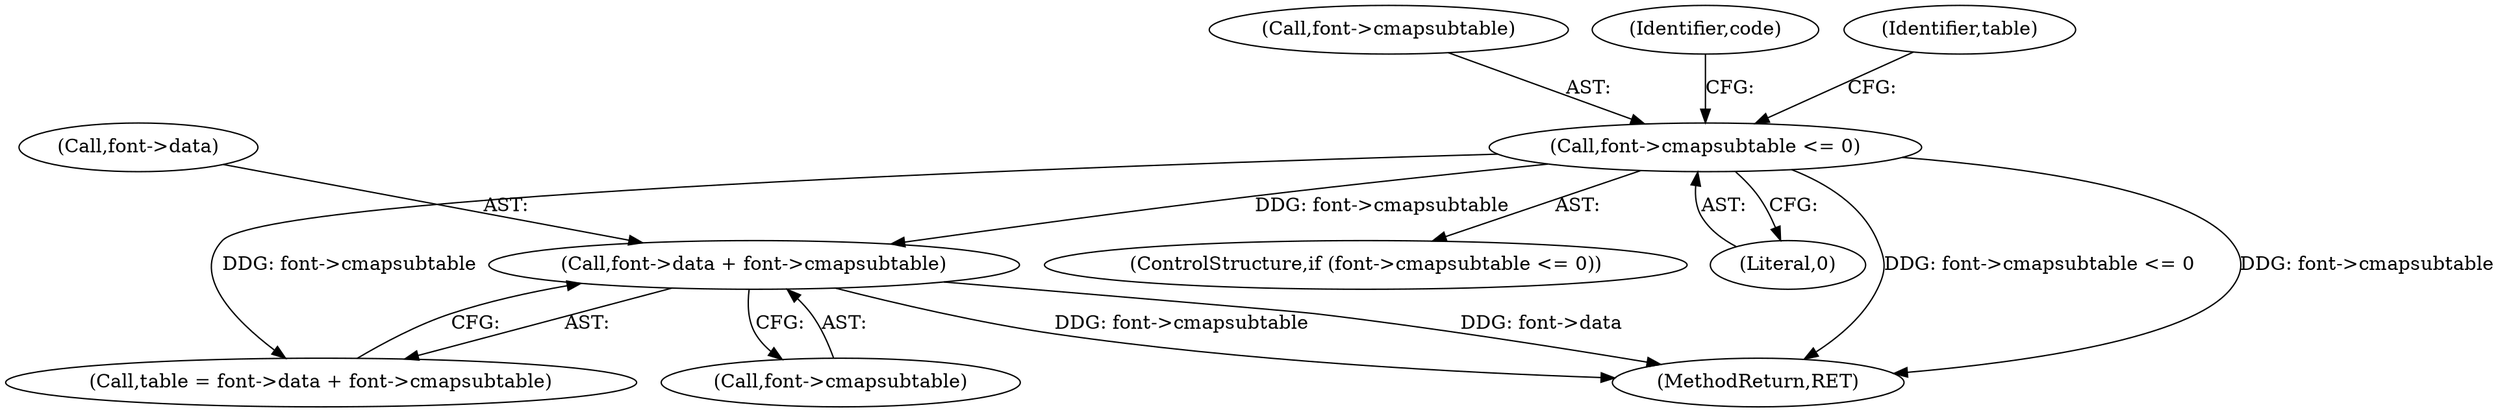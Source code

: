 digraph "0_ghostscript_961b10cdd71403072fb99401a45f3bef6ce53626@pointer" {
"1000440" [label="(Call,font->data + font->cmapsubtable)"];
"1000431" [label="(Call,font->cmapsubtable <= 0)"];
"1000444" [label="(Call,font->cmapsubtable)"];
"1000818" [label="(MethodReturn,RET)"];
"1000441" [label="(Call,font->data)"];
"1000432" [label="(Call,font->cmapsubtable)"];
"1000437" [label="(Identifier,code)"];
"1000431" [label="(Call,font->cmapsubtable <= 0)"];
"1000439" [label="(Identifier,table)"];
"1000440" [label="(Call,font->data + font->cmapsubtable)"];
"1000438" [label="(Call,table = font->data + font->cmapsubtable)"];
"1000430" [label="(ControlStructure,if (font->cmapsubtable <= 0))"];
"1000435" [label="(Literal,0)"];
"1000440" -> "1000438"  [label="AST: "];
"1000440" -> "1000444"  [label="CFG: "];
"1000441" -> "1000440"  [label="AST: "];
"1000444" -> "1000440"  [label="AST: "];
"1000438" -> "1000440"  [label="CFG: "];
"1000440" -> "1000818"  [label="DDG: font->data"];
"1000440" -> "1000818"  [label="DDG: font->cmapsubtable"];
"1000431" -> "1000440"  [label="DDG: font->cmapsubtable"];
"1000431" -> "1000430"  [label="AST: "];
"1000431" -> "1000435"  [label="CFG: "];
"1000432" -> "1000431"  [label="AST: "];
"1000435" -> "1000431"  [label="AST: "];
"1000437" -> "1000431"  [label="CFG: "];
"1000439" -> "1000431"  [label="CFG: "];
"1000431" -> "1000818"  [label="DDG: font->cmapsubtable"];
"1000431" -> "1000818"  [label="DDG: font->cmapsubtable <= 0"];
"1000431" -> "1000438"  [label="DDG: font->cmapsubtable"];
}
